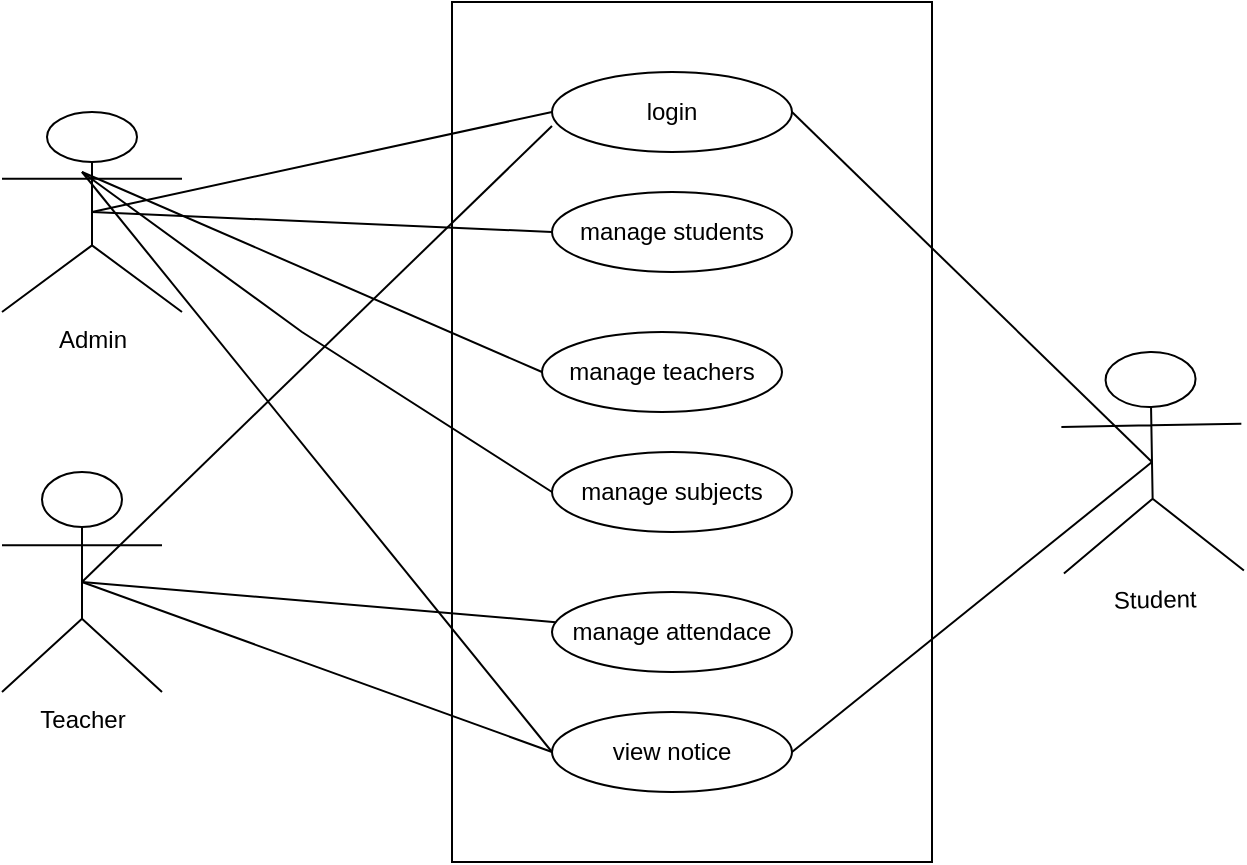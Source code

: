 <mxfile version="24.7.16">
  <diagram name="Page-1" id="BQHZMoKJ2xb_PuEYL6pM">
    <mxGraphModel dx="880" dy="516" grid="1" gridSize="10" guides="1" tooltips="1" connect="1" arrows="1" fold="1" page="1" pageScale="1" pageWidth="850" pageHeight="1100" math="0" shadow="0">
      <root>
        <mxCell id="0" />
        <mxCell id="1" parent="0" />
        <mxCell id="9m1n9IxRM80_8m17cTGI-5" value="" style="rounded=0;whiteSpace=wrap;html=1;rotation=90;" parent="1" vertex="1">
          <mxGeometry x="220" y="230" width="430" height="240" as="geometry" />
        </mxCell>
        <mxCell id="9m1n9IxRM80_8m17cTGI-6" value="login" style="ellipse;whiteSpace=wrap;html=1;" parent="1" vertex="1">
          <mxGeometry x="365" y="170" width="120" height="40" as="geometry" />
        </mxCell>
        <mxCell id="9m1n9IxRM80_8m17cTGI-7" value="manage students" style="ellipse;whiteSpace=wrap;html=1;" parent="1" vertex="1">
          <mxGeometry x="365" y="230" width="120" height="40" as="geometry" />
        </mxCell>
        <mxCell id="9m1n9IxRM80_8m17cTGI-8" value="manage teachers" style="ellipse;whiteSpace=wrap;html=1;" parent="1" vertex="1">
          <mxGeometry x="360" y="300" width="120" height="40" as="geometry" />
        </mxCell>
        <mxCell id="9m1n9IxRM80_8m17cTGI-9" value="manage subjects" style="ellipse;whiteSpace=wrap;html=1;" parent="1" vertex="1">
          <mxGeometry x="365" y="360" width="120" height="40" as="geometry" />
        </mxCell>
        <mxCell id="9m1n9IxRM80_8m17cTGI-10" value="manage attendace" style="ellipse;whiteSpace=wrap;html=1;" parent="1" vertex="1">
          <mxGeometry x="365" y="430" width="120" height="40" as="geometry" />
        </mxCell>
        <mxCell id="9m1n9IxRM80_8m17cTGI-11" value="view notice" style="ellipse;whiteSpace=wrap;html=1;" parent="1" vertex="1">
          <mxGeometry x="365" y="490" width="120" height="40" as="geometry" />
        </mxCell>
        <mxCell id="9m1n9IxRM80_8m17cTGI-12" value="Admin" style="shape=umlActor;verticalLabelPosition=bottom;verticalAlign=top;html=1;outlineConnect=0;" parent="1" vertex="1">
          <mxGeometry x="90" y="190" width="90" height="100" as="geometry" />
        </mxCell>
        <mxCell id="9m1n9IxRM80_8m17cTGI-13" value="Teacher" style="shape=umlActor;verticalLabelPosition=bottom;verticalAlign=top;html=1;outlineConnect=0;" parent="1" vertex="1">
          <mxGeometry x="90" y="370" width="80" height="110" as="geometry" />
        </mxCell>
        <mxCell id="9m1n9IxRM80_8m17cTGI-14" value="Student" style="shape=umlActor;verticalLabelPosition=bottom;verticalAlign=top;html=1;outlineConnect=0;rotation=-1;" parent="1" vertex="1">
          <mxGeometry x="620" y="310" width="90" height="110" as="geometry" />
        </mxCell>
        <mxCell id="9m1n9IxRM80_8m17cTGI-25" value="" style="endArrow=none;html=1;rounded=0;entryX=0;entryY=0.5;entryDx=0;entryDy=0;exitX=0.5;exitY=0.5;exitDx=0;exitDy=0;exitPerimeter=0;" parent="1" source="9m1n9IxRM80_8m17cTGI-12" target="9m1n9IxRM80_8m17cTGI-6" edge="1">
          <mxGeometry width="50" height="50" relative="1" as="geometry">
            <mxPoint x="170" y="230" as="sourcePoint" />
            <mxPoint x="220" y="180" as="targetPoint" />
          </mxGeometry>
        </mxCell>
        <mxCell id="9m1n9IxRM80_8m17cTGI-27" value="" style="endArrow=none;html=1;rounded=0;entryX=0;entryY=0.5;entryDx=0;entryDy=0;exitX=0.5;exitY=0.5;exitDx=0;exitDy=0;exitPerimeter=0;" parent="1" source="9m1n9IxRM80_8m17cTGI-12" target="9m1n9IxRM80_8m17cTGI-7" edge="1">
          <mxGeometry width="50" height="50" relative="1" as="geometry">
            <mxPoint x="135" y="230" as="sourcePoint" />
            <mxPoint x="375" y="200" as="targetPoint" />
          </mxGeometry>
        </mxCell>
        <mxCell id="9m1n9IxRM80_8m17cTGI-33" value="" style="endArrow=none;html=1;rounded=0;entryX=0;entryY=0.5;entryDx=0;entryDy=0;" parent="1" target="9m1n9IxRM80_8m17cTGI-8" edge="1">
          <mxGeometry width="50" height="50" relative="1" as="geometry">
            <mxPoint x="130" y="220" as="sourcePoint" />
            <mxPoint x="390" y="290" as="targetPoint" />
          </mxGeometry>
        </mxCell>
        <mxCell id="9m1n9IxRM80_8m17cTGI-34" value="" style="endArrow=none;html=1;rounded=0;entryX=0;entryY=0.5;entryDx=0;entryDy=0;" parent="1" target="9m1n9IxRM80_8m17cTGI-9" edge="1">
          <mxGeometry width="50" height="50" relative="1" as="geometry">
            <mxPoint x="130" y="220" as="sourcePoint" />
            <mxPoint x="360" y="320" as="targetPoint" />
            <Array as="points">
              <mxPoint x="240" y="300" />
            </Array>
          </mxGeometry>
        </mxCell>
        <mxCell id="9m1n9IxRM80_8m17cTGI-36" value="" style="endArrow=none;html=1;rounded=0;entryX=0;entryY=0.5;entryDx=0;entryDy=0;" parent="1" target="9m1n9IxRM80_8m17cTGI-11" edge="1">
          <mxGeometry width="50" height="50" relative="1" as="geometry">
            <mxPoint x="130" y="220" as="sourcePoint" />
            <mxPoint x="380" y="340" as="targetPoint" />
          </mxGeometry>
        </mxCell>
        <mxCell id="9m1n9IxRM80_8m17cTGI-39" value="" style="endArrow=none;html=1;rounded=0;exitX=0.5;exitY=0.5;exitDx=0;exitDy=0;exitPerimeter=0;" parent="1" source="9m1n9IxRM80_8m17cTGI-13" target="9m1n9IxRM80_8m17cTGI-10" edge="1">
          <mxGeometry width="50" height="50" relative="1" as="geometry">
            <mxPoint x="125" y="440" as="sourcePoint" />
            <mxPoint x="365" y="410" as="targetPoint" />
          </mxGeometry>
        </mxCell>
        <mxCell id="9m1n9IxRM80_8m17cTGI-40" value="" style="endArrow=none;html=1;rounded=0;entryX=0;entryY=0.5;entryDx=0;entryDy=0;exitX=0.5;exitY=0.5;exitDx=0;exitDy=0;exitPerimeter=0;" parent="1" source="9m1n9IxRM80_8m17cTGI-13" target="9m1n9IxRM80_8m17cTGI-11" edge="1">
          <mxGeometry width="50" height="50" relative="1" as="geometry">
            <mxPoint x="140" y="445" as="sourcePoint" />
            <mxPoint x="376" y="457" as="targetPoint" />
          </mxGeometry>
        </mxCell>
        <mxCell id="9m1n9IxRM80_8m17cTGI-41" value="" style="endArrow=none;html=1;rounded=0;exitX=0.5;exitY=0.5;exitDx=0;exitDy=0;exitPerimeter=0;entryX=0;entryY=0.675;entryDx=0;entryDy=0;entryPerimeter=0;" parent="1" source="9m1n9IxRM80_8m17cTGI-13" target="9m1n9IxRM80_8m17cTGI-6" edge="1">
          <mxGeometry width="50" height="50" relative="1" as="geometry">
            <mxPoint x="150" y="455" as="sourcePoint" />
            <mxPoint x="360" y="200" as="targetPoint" />
          </mxGeometry>
        </mxCell>
        <mxCell id="9m1n9IxRM80_8m17cTGI-42" value="" style="endArrow=none;html=1;rounded=0;exitX=1;exitY=0.5;exitDx=0;exitDy=0;entryX=0.5;entryY=0.5;entryDx=0;entryDy=0;entryPerimeter=0;" parent="1" source="9m1n9IxRM80_8m17cTGI-6" target="9m1n9IxRM80_8m17cTGI-14" edge="1">
          <mxGeometry width="50" height="50" relative="1" as="geometry">
            <mxPoint x="557.5" y="369" as="sourcePoint" />
            <mxPoint x="792.5" y="131" as="targetPoint" />
          </mxGeometry>
        </mxCell>
        <mxCell id="9m1n9IxRM80_8m17cTGI-43" value="" style="endArrow=none;html=1;rounded=0;exitX=1;exitY=0.5;exitDx=0;exitDy=0;entryX=0.5;entryY=0.5;entryDx=0;entryDy=0;entryPerimeter=0;" parent="1" source="9m1n9IxRM80_8m17cTGI-11" edge="1">
          <mxGeometry width="50" height="50" relative="1" as="geometry">
            <mxPoint x="485" y="190" as="sourcePoint" />
            <mxPoint x="665" y="365" as="targetPoint" />
          </mxGeometry>
        </mxCell>
      </root>
    </mxGraphModel>
  </diagram>
</mxfile>

